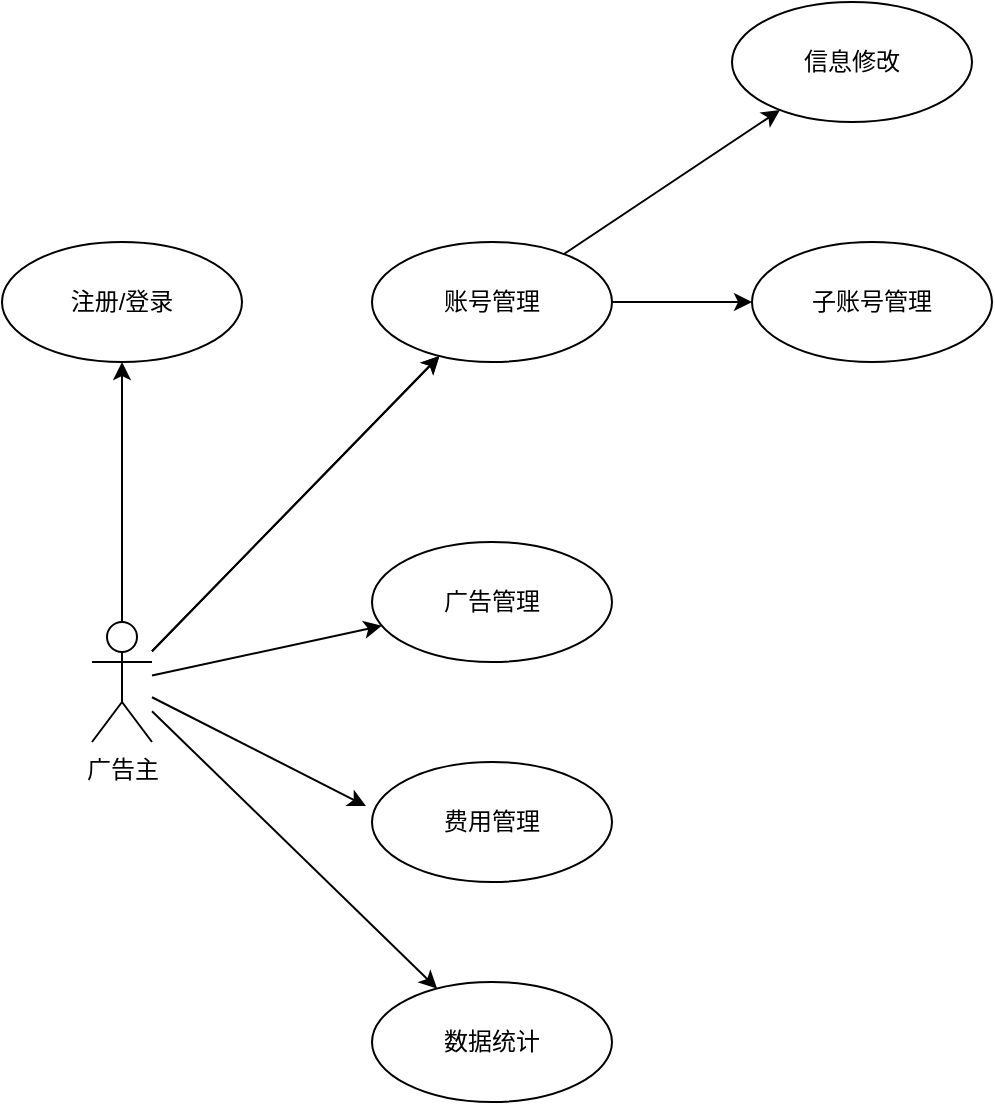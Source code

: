 <mxfile version="16.0.3" type="github">
  <diagram id="FJhuC2eFgf-oeFn7AO8q" name="第 1 页">
    <mxGraphModel dx="981" dy="1682" grid="1" gridSize="10" guides="1" tooltips="1" connect="1" arrows="1" fold="1" page="1" pageScale="1" pageWidth="827" pageHeight="1169" math="0" shadow="0">
      <root>
        <mxCell id="0" />
        <mxCell id="1" parent="0" />
        <mxCell id="cUa09dOFFUTp6RKTz9aB-4" value="" style="rounded=0;orthogonalLoop=1;jettySize=auto;html=1;" parent="1" source="cUa09dOFFUTp6RKTz9aB-1" target="cUa09dOFFUTp6RKTz9aB-3" edge="1">
          <mxGeometry relative="1" as="geometry" />
        </mxCell>
        <mxCell id="cUa09dOFFUTp6RKTz9aB-6" value="" style="edgeStyle=none;rounded=0;orthogonalLoop=1;jettySize=auto;html=1;" parent="1" source="cUa09dOFFUTp6RKTz9aB-1" target="cUa09dOFFUTp6RKTz9aB-3" edge="1">
          <mxGeometry relative="1" as="geometry" />
        </mxCell>
        <mxCell id="cUa09dOFFUTp6RKTz9aB-8" value="" style="edgeStyle=none;rounded=0;orthogonalLoop=1;jettySize=auto;html=1;" parent="1" source="cUa09dOFFUTp6RKTz9aB-1" target="cUa09dOFFUTp6RKTz9aB-7" edge="1">
          <mxGeometry relative="1" as="geometry" />
        </mxCell>
        <mxCell id="cUa09dOFFUTp6RKTz9aB-1" value="广告主" style="shape=umlActor;verticalLabelPosition=bottom;verticalAlign=top;html=1;" parent="1" vertex="1">
          <mxGeometry x="60" y="190" width="30" height="60" as="geometry" />
        </mxCell>
        <mxCell id="zcABNqmIeKitV1Lr5QLJ-4" value="" style="edgeStyle=none;rounded=0;orthogonalLoop=1;jettySize=auto;html=1;" edge="1" parent="1" source="cUa09dOFFUTp6RKTz9aB-3" target="zcABNqmIeKitV1Lr5QLJ-3">
          <mxGeometry relative="1" as="geometry" />
        </mxCell>
        <mxCell id="zcABNqmIeKitV1Lr5QLJ-6" value="" style="edgeStyle=none;rounded=0;orthogonalLoop=1;jettySize=auto;html=1;" edge="1" parent="1" source="cUa09dOFFUTp6RKTz9aB-3" target="zcABNqmIeKitV1Lr5QLJ-5">
          <mxGeometry relative="1" as="geometry" />
        </mxCell>
        <mxCell id="cUa09dOFFUTp6RKTz9aB-3" value="账号管理" style="ellipse;whiteSpace=wrap;html=1;verticalAlign=middle;labelPosition=center;verticalLabelPosition=middle;align=center;" parent="1" vertex="1">
          <mxGeometry x="200" width="120" height="60" as="geometry" />
        </mxCell>
        <mxCell id="cUa09dOFFUTp6RKTz9aB-7" value="广告管理" style="ellipse;whiteSpace=wrap;html=1;verticalAlign=middle;" parent="1" vertex="1">
          <mxGeometry x="200" y="150" width="120" height="60" as="geometry" />
        </mxCell>
        <mxCell id="cUa09dOFFUTp6RKTz9aB-9" value="费用管理" style="ellipse;whiteSpace=wrap;html=1;verticalAlign=middle;" parent="1" vertex="1">
          <mxGeometry x="200" y="260" width="120" height="60" as="geometry" />
        </mxCell>
        <mxCell id="cUa09dOFFUTp6RKTz9aB-10" value="" style="endArrow=classic;html=1;rounded=0;entryX=-0.025;entryY=0.367;entryDx=0;entryDy=0;entryPerimeter=0;" parent="1" source="cUa09dOFFUTp6RKTz9aB-1" target="cUa09dOFFUTp6RKTz9aB-9" edge="1">
          <mxGeometry width="50" height="50" relative="1" as="geometry">
            <mxPoint x="130" y="180" as="sourcePoint" />
            <mxPoint x="100" y="250" as="targetPoint" />
          </mxGeometry>
        </mxCell>
        <mxCell id="cUa09dOFFUTp6RKTz9aB-11" value="数据统计" style="ellipse;whiteSpace=wrap;html=1;verticalAlign=middle;" parent="1" vertex="1">
          <mxGeometry x="200" y="370" width="120" height="60" as="geometry" />
        </mxCell>
        <mxCell id="cUa09dOFFUTp6RKTz9aB-12" value="" style="endArrow=classic;html=1;rounded=0;" parent="1" source="cUa09dOFFUTp6RKTz9aB-1" target="cUa09dOFFUTp6RKTz9aB-11" edge="1">
          <mxGeometry width="50" height="50" relative="1" as="geometry">
            <mxPoint x="93" y="280.003" as="sourcePoint" />
            <mxPoint x="190" y="368.36" as="targetPoint" />
          </mxGeometry>
        </mxCell>
        <mxCell id="zcABNqmIeKitV1Lr5QLJ-3" value="信息修改" style="ellipse;whiteSpace=wrap;html=1;verticalAlign=middle;labelPosition=center;verticalLabelPosition=middle;align=center;" vertex="1" parent="1">
          <mxGeometry x="380" y="-120" width="120" height="60" as="geometry" />
        </mxCell>
        <mxCell id="zcABNqmIeKitV1Lr5QLJ-5" value="子账号管理" style="ellipse;whiteSpace=wrap;html=1;verticalAlign=middle;labelPosition=center;verticalLabelPosition=middle;align=center;" vertex="1" parent="1">
          <mxGeometry x="390" width="120" height="60" as="geometry" />
        </mxCell>
        <mxCell id="zcABNqmIeKitV1Lr5QLJ-8" value="注册/登录" style="ellipse;whiteSpace=wrap;html=1;verticalAlign=middle;labelPosition=center;verticalLabelPosition=middle;align=center;" vertex="1" parent="1">
          <mxGeometry x="15" width="120" height="60" as="geometry" />
        </mxCell>
        <mxCell id="zcABNqmIeKitV1Lr5QLJ-9" value="" style="endArrow=classic;html=1;rounded=0;" edge="1" parent="1" source="cUa09dOFFUTp6RKTz9aB-1" target="zcABNqmIeKitV1Lr5QLJ-8">
          <mxGeometry width="50" height="50" relative="1" as="geometry">
            <mxPoint x="40" y="260" as="sourcePoint" />
            <mxPoint x="80" y="440" as="targetPoint" />
          </mxGeometry>
        </mxCell>
      </root>
    </mxGraphModel>
  </diagram>
</mxfile>
